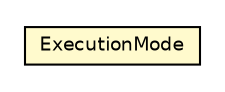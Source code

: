 #!/usr/local/bin/dot
#
# Class diagram 
# Generated by UMLGraph version 5.1 (http://www.umlgraph.org/)
#

digraph G {
	edge [fontname="Helvetica",fontsize=10,labelfontname="Helvetica",labelfontsize=10];
	node [fontname="Helvetica",fontsize=10,shape=plaintext];
	nodesep=0.25;
	ranksep=0.5;
	// com.connectlife.coreserver.tools.execution.ExecutionMode
	c452 [label=<<table title="com.connectlife.coreserver.tools.execution.ExecutionMode" border="0" cellborder="1" cellspacing="0" cellpadding="2" port="p" bgcolor="lemonChiffon" href="./ExecutionMode.html">
		<tr><td><table border="0" cellspacing="0" cellpadding="1">
<tr><td align="center" balign="center"> ExecutionMode </td></tr>
		</table></td></tr>
		</table>>, fontname="Helvetica", fontcolor="black", fontsize=9.0];
}

